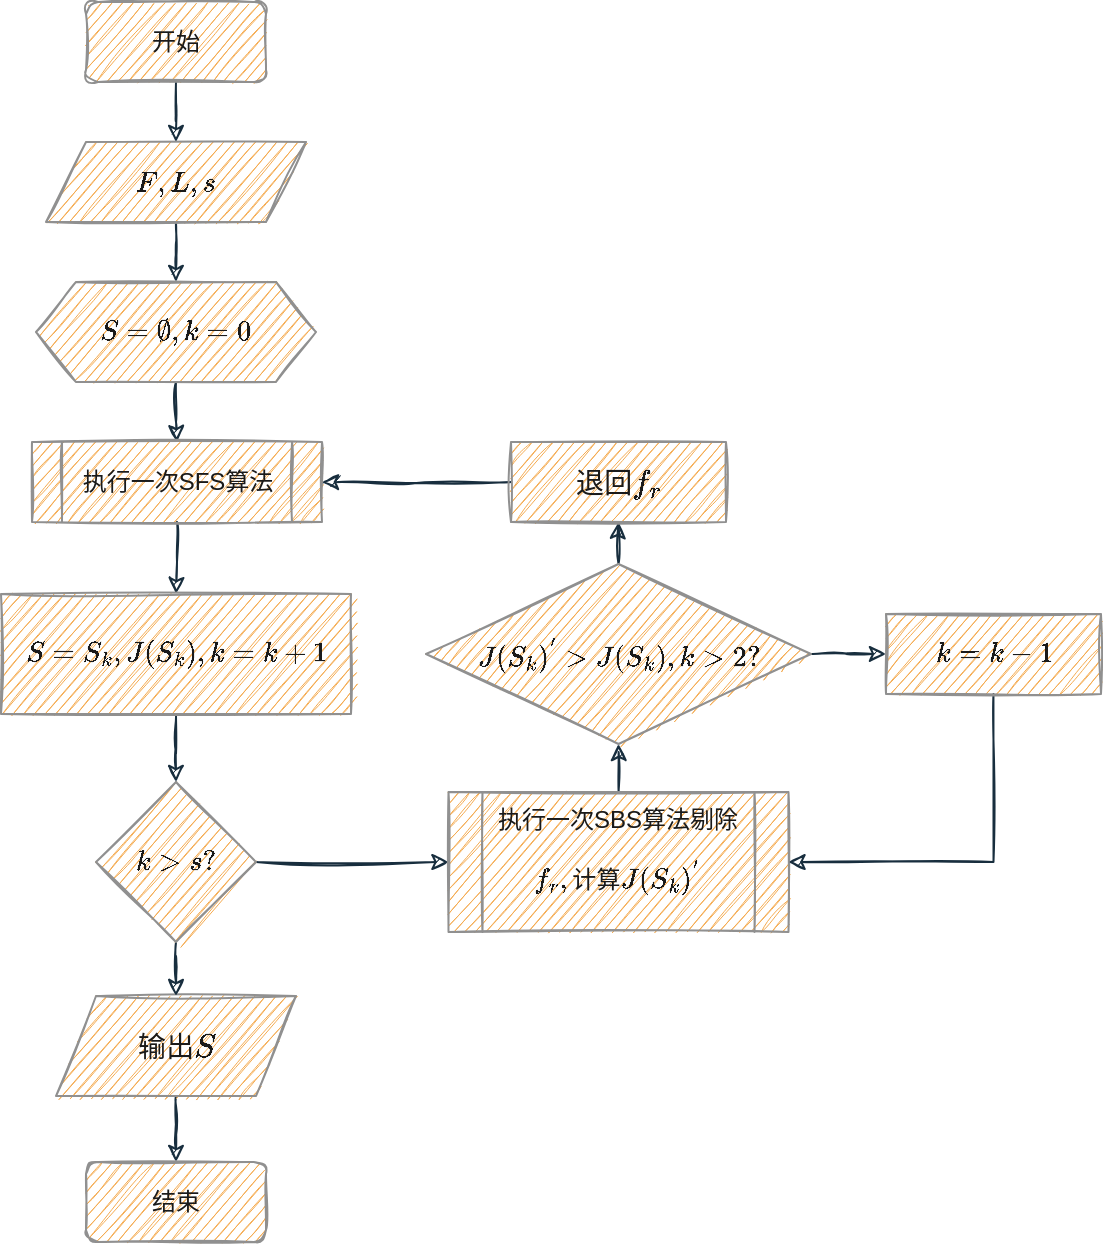 <mxfile version="18.0.5" type="github">
  <diagram id="C5RBs43oDa-KdzZeNtuy" name="Page-1">
    <mxGraphModel dx="1038" dy="523" grid="1" gridSize="10" guides="1" tooltips="1" connect="1" arrows="1" fold="1" page="1" pageScale="1" pageWidth="827" pageHeight="1169" background="none" math="1" shadow="0">
      <root>
        <mxCell id="WIyWlLk6GJQsqaUBKTNV-0" />
        <mxCell id="WIyWlLk6GJQsqaUBKTNV-1" parent="WIyWlLk6GJQsqaUBKTNV-0" />
        <mxCell id="vNBRACOSQl8gZA7YlkAR-64" value="" style="edgeStyle=orthogonalEdgeStyle;rounded=0;sketch=1;orthogonalLoop=1;jettySize=auto;html=1;fontSize=14;labelBackgroundColor=#EEEEEE;strokeColor=#182E3E;fontColor=#1A1A1A;" parent="WIyWlLk6GJQsqaUBKTNV-1" source="vNBRACOSQl8gZA7YlkAR-45" target="vNBRACOSQl8gZA7YlkAR-48" edge="1">
          <mxGeometry relative="1" as="geometry" />
        </mxCell>
        <mxCell id="vNBRACOSQl8gZA7YlkAR-45" value="$$F,L,s$$" style="shape=parallelogram;perimeter=parallelogramPerimeter;whiteSpace=wrap;html=1;fixedSize=1;rounded=0;sketch=1;fontColor=#1A1A1A;strokeColor=#909090;fillColor=#F5AB50;" parent="WIyWlLk6GJQsqaUBKTNV-1" vertex="1">
          <mxGeometry x="110" y="120" width="130" height="40" as="geometry" />
        </mxCell>
        <mxCell id="vNBRACOSQl8gZA7YlkAR-72" value="" style="edgeStyle=orthogonalEdgeStyle;rounded=0;sketch=1;orthogonalLoop=1;jettySize=auto;html=1;fontSize=14;labelBackgroundColor=#EEEEEE;strokeColor=#182E3E;fontColor=#1A1A1A;" parent="WIyWlLk6GJQsqaUBKTNV-1" source="vNBRACOSQl8gZA7YlkAR-46" target="vNBRACOSQl8gZA7YlkAR-47" edge="1">
          <mxGeometry relative="1" as="geometry" />
        </mxCell>
        <mxCell id="vNBRACOSQl8gZA7YlkAR-46" value="&lt;font style=&quot;font-size: 14px&quot;&gt;$$输出&lt;br&gt;S$$&lt;/font&gt;" style="shape=parallelogram;perimeter=parallelogramPerimeter;whiteSpace=wrap;html=1;fixedSize=1;rounded=0;sketch=1;fontColor=#1A1A1A;strokeColor=#909090;fillColor=#F5AB50;" parent="WIyWlLk6GJQsqaUBKTNV-1" vertex="1">
          <mxGeometry x="115" y="547" width="120" height="50" as="geometry" />
        </mxCell>
        <mxCell id="vNBRACOSQl8gZA7YlkAR-47" value="结束" style="rounded=1;whiteSpace=wrap;html=1;fontSize=12;glass=0;strokeWidth=1;shadow=0;sketch=1;fillColor=#F5AB50;strokeColor=#909090;fontColor=#1A1A1A;" parent="WIyWlLk6GJQsqaUBKTNV-1" vertex="1">
          <mxGeometry x="130" y="630" width="90" height="40" as="geometry" />
        </mxCell>
        <mxCell id="vNBRACOSQl8gZA7YlkAR-65" value="" style="edgeStyle=orthogonalEdgeStyle;rounded=0;sketch=1;orthogonalLoop=1;jettySize=auto;html=1;fontSize=14;labelBackgroundColor=#EEEEEE;strokeColor=#182E3E;fontColor=#1A1A1A;" parent="WIyWlLk6GJQsqaUBKTNV-1" source="vNBRACOSQl8gZA7YlkAR-48" target="vNBRACOSQl8gZA7YlkAR-51" edge="1">
          <mxGeometry relative="1" as="geometry" />
        </mxCell>
        <mxCell id="vNBRACOSQl8gZA7YlkAR-48" value="$$S=\emptyset,k=0$$" style="shape=hexagon;perimeter=hexagonPerimeter2;whiteSpace=wrap;html=1;fixedSize=1;rounded=0;sketch=1;fontColor=#1A1A1A;strokeColor=#909090;fillColor=#F5AB50;" parent="WIyWlLk6GJQsqaUBKTNV-1" vertex="1">
          <mxGeometry x="105" y="190" width="140" height="50" as="geometry" />
        </mxCell>
        <mxCell id="vNBRACOSQl8gZA7YlkAR-66" value="" style="edgeStyle=orthogonalEdgeStyle;rounded=0;sketch=1;orthogonalLoop=1;jettySize=auto;html=1;fontSize=14;labelBackgroundColor=#EEEEEE;strokeColor=#182E3E;fontColor=#1A1A1A;" parent="WIyWlLk6GJQsqaUBKTNV-1" source="vNBRACOSQl8gZA7YlkAR-51" target="vNBRACOSQl8gZA7YlkAR-57" edge="1">
          <mxGeometry relative="1" as="geometry" />
        </mxCell>
        <mxCell id="vNBRACOSQl8gZA7YlkAR-51" value="&lt;span style=&quot;color: rgb(26 , 26 , 26)&quot;&gt;执行一次SFS算法&lt;/span&gt;" style="shape=process;whiteSpace=wrap;html=1;backgroundOutline=1;sketch=1;fillColor=#F5AB50;strokeColor=#909090;fontColor=#1A1A1A;" parent="WIyWlLk6GJQsqaUBKTNV-1" vertex="1">
          <mxGeometry x="103" y="270" width="145" height="40" as="geometry" />
        </mxCell>
        <mxCell id="vNBRACOSQl8gZA7YlkAR-68" value="" style="edgeStyle=orthogonalEdgeStyle;rounded=0;sketch=1;orthogonalLoop=1;jettySize=auto;html=1;fontSize=14;labelBackgroundColor=#EEEEEE;strokeColor=#182E3E;fontColor=#1A1A1A;" parent="WIyWlLk6GJQsqaUBKTNV-1" source="vNBRACOSQl8gZA7YlkAR-54" target="vNBRACOSQl8gZA7YlkAR-46" edge="1">
          <mxGeometry relative="1" as="geometry" />
        </mxCell>
        <mxCell id="vNBRACOSQl8gZA7YlkAR-73" value="" style="edgeStyle=orthogonalEdgeStyle;rounded=0;sketch=1;orthogonalLoop=1;jettySize=auto;html=1;fontSize=14;labelBackgroundColor=#EEEEEE;strokeColor=#182E3E;fontColor=#1A1A1A;" parent="WIyWlLk6GJQsqaUBKTNV-1" source="vNBRACOSQl8gZA7YlkAR-54" target="vNBRACOSQl8gZA7YlkAR-58" edge="1">
          <mxGeometry relative="1" as="geometry" />
        </mxCell>
        <mxCell id="vNBRACOSQl8gZA7YlkAR-54" value="$$k&amp;gt;s?$$" style="rhombus;whiteSpace=wrap;html=1;sketch=1;fillColor=#F5AB50;strokeColor=#909090;fontColor=#1A1A1A;" parent="WIyWlLk6GJQsqaUBKTNV-1" vertex="1">
          <mxGeometry x="135" y="440" width="80" height="80" as="geometry" />
        </mxCell>
        <mxCell id="vNBRACOSQl8gZA7YlkAR-67" value="" style="edgeStyle=orthogonalEdgeStyle;rounded=0;sketch=1;orthogonalLoop=1;jettySize=auto;html=1;fontSize=14;labelBackgroundColor=#EEEEEE;strokeColor=#182E3E;fontColor=#1A1A1A;" parent="WIyWlLk6GJQsqaUBKTNV-1" source="vNBRACOSQl8gZA7YlkAR-57" target="vNBRACOSQl8gZA7YlkAR-54" edge="1">
          <mxGeometry relative="1" as="geometry" />
        </mxCell>
        <mxCell id="vNBRACOSQl8gZA7YlkAR-57" value="$$S=S_k,J(S_k),k=k+1$$" style="rounded=0;whiteSpace=wrap;html=1;sketch=1;fillColor=#F5AB50;strokeColor=#909090;fontColor=#1A1A1A;" parent="WIyWlLk6GJQsqaUBKTNV-1" vertex="1">
          <mxGeometry x="87.5" y="346" width="175" height="60" as="geometry" />
        </mxCell>
        <mxCell id="vNBRACOSQl8gZA7YlkAR-74" value="" style="edgeStyle=orthogonalEdgeStyle;rounded=0;sketch=1;orthogonalLoop=1;jettySize=auto;html=1;fontSize=14;labelBackgroundColor=#EEEEEE;strokeColor=#182E3E;fontColor=#1A1A1A;" parent="WIyWlLk6GJQsqaUBKTNV-1" source="vNBRACOSQl8gZA7YlkAR-58" target="vNBRACOSQl8gZA7YlkAR-59" edge="1">
          <mxGeometry relative="1" as="geometry" />
        </mxCell>
        <mxCell id="vNBRACOSQl8gZA7YlkAR-58" value="执行一次SBS算法剔除$$f_r,计算J(S_k)^{&#39;}$$" style="shape=process;whiteSpace=wrap;html=1;backgroundOutline=1;sketch=1;fillColor=#F5AB50;strokeColor=#909090;fontColor=#1A1A1A;" parent="WIyWlLk6GJQsqaUBKTNV-1" vertex="1">
          <mxGeometry x="311.25" y="445" width="170" height="70" as="geometry" />
        </mxCell>
        <mxCell id="vNBRACOSQl8gZA7YlkAR-75" value="" style="edgeStyle=orthogonalEdgeStyle;rounded=0;sketch=1;orthogonalLoop=1;jettySize=auto;html=1;fontSize=14;labelBackgroundColor=#EEEEEE;strokeColor=#182E3E;fontColor=#1A1A1A;" parent="WIyWlLk6GJQsqaUBKTNV-1" source="vNBRACOSQl8gZA7YlkAR-59" edge="1">
          <mxGeometry relative="1" as="geometry">
            <mxPoint x="396.3" y="310" as="targetPoint" />
          </mxGeometry>
        </mxCell>
        <mxCell id="vNBRACOSQl8gZA7YlkAR-80" value="" style="edgeStyle=orthogonalEdgeStyle;rounded=0;sketch=1;orthogonalLoop=1;jettySize=auto;html=1;fontSize=14;labelBackgroundColor=#EEEEEE;strokeColor=#182E3E;fontColor=#1A1A1A;" parent="WIyWlLk6GJQsqaUBKTNV-1" source="vNBRACOSQl8gZA7YlkAR-59" target="vNBRACOSQl8gZA7YlkAR-61" edge="1">
          <mxGeometry relative="1" as="geometry" />
        </mxCell>
        <mxCell id="vNBRACOSQl8gZA7YlkAR-59" value="$$J(S_k)^{&#39;} &amp;gt; J(S_k),k&amp;gt;2?$$" style="rhombus;whiteSpace=wrap;html=1;sketch=1;fillColor=#F5AB50;strokeColor=#909090;fontColor=#1A1A1A;" parent="WIyWlLk6GJQsqaUBKTNV-1" vertex="1">
          <mxGeometry x="300" y="331" width="192.5" height="90" as="geometry" />
        </mxCell>
        <mxCell id="vNBRACOSQl8gZA7YlkAR-82" style="edgeStyle=orthogonalEdgeStyle;rounded=0;sketch=1;orthogonalLoop=1;jettySize=auto;html=1;entryX=1;entryY=0.5;entryDx=0;entryDy=0;fontSize=14;labelBackgroundColor=#EEEEEE;strokeColor=#182E3E;fontColor=#1A1A1A;" parent="WIyWlLk6GJQsqaUBKTNV-1" source="vNBRACOSQl8gZA7YlkAR-61" target="vNBRACOSQl8gZA7YlkAR-58" edge="1">
          <mxGeometry relative="1" as="geometry">
            <Array as="points">
              <mxPoint x="584" y="480" />
            </Array>
          </mxGeometry>
        </mxCell>
        <mxCell id="vNBRACOSQl8gZA7YlkAR-61" value="$$k=k-1$$" style="rounded=0;whiteSpace=wrap;html=1;sketch=1;fillColor=#F5AB50;strokeColor=#909090;fontColor=#1A1A1A;" parent="WIyWlLk6GJQsqaUBKTNV-1" vertex="1">
          <mxGeometry x="530" y="356" width="107.5" height="40" as="geometry" />
        </mxCell>
        <mxCell id="vNBRACOSQl8gZA7YlkAR-77" style="edgeStyle=orthogonalEdgeStyle;rounded=0;sketch=1;orthogonalLoop=1;jettySize=auto;html=1;entryX=1;entryY=0.5;entryDx=0;entryDy=0;fontSize=14;labelBackgroundColor=#EEEEEE;strokeColor=#182E3E;fontColor=#1A1A1A;" parent="WIyWlLk6GJQsqaUBKTNV-1" target="vNBRACOSQl8gZA7YlkAR-51" edge="1">
          <mxGeometry relative="1" as="geometry">
            <mxPoint x="342.5" y="290" as="sourcePoint" />
          </mxGeometry>
        </mxCell>
        <mxCell id="vNBRACOSQl8gZA7YlkAR-71" style="edgeStyle=orthogonalEdgeStyle;rounded=0;sketch=1;orthogonalLoop=1;jettySize=auto;html=1;entryX=0.5;entryY=0;entryDx=0;entryDy=0;fontSize=14;labelBackgroundColor=#EEEEEE;strokeColor=#182E3E;fontColor=#1A1A1A;" parent="WIyWlLk6GJQsqaUBKTNV-1" source="vNBRACOSQl8gZA7YlkAR-69" target="vNBRACOSQl8gZA7YlkAR-45" edge="1">
          <mxGeometry relative="1" as="geometry" />
        </mxCell>
        <mxCell id="vNBRACOSQl8gZA7YlkAR-69" value="开始" style="rounded=1;whiteSpace=wrap;html=1;fontSize=12;glass=0;strokeWidth=1;shadow=0;sketch=1;fillColor=#F5AB50;strokeColor=#909090;fontColor=#1A1A1A;" parent="WIyWlLk6GJQsqaUBKTNV-1" vertex="1">
          <mxGeometry x="130" y="50" width="90" height="40" as="geometry" />
        </mxCell>
        <mxCell id="13JgfQkPU1qfs8EGLuHg-1" value="&lt;span style=&quot;font-size: 14px;&quot;&gt;$$退回f_r$$&lt;/span&gt;" style="rounded=0;whiteSpace=wrap;html=1;sketch=1;fillColor=#F5AB50;strokeColor=#909090;fontColor=#1A1A1A;" vertex="1" parent="WIyWlLk6GJQsqaUBKTNV-1">
          <mxGeometry x="342.5" y="270" width="107.5" height="40" as="geometry" />
        </mxCell>
      </root>
    </mxGraphModel>
  </diagram>
</mxfile>
